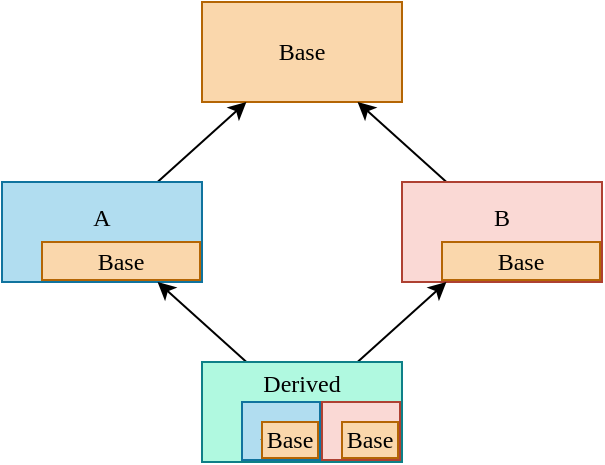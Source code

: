 <mxfile version="22.1.21" type="device">
  <diagram name="Page-1" id="o9wBVmuPF-BfS5Mu2OIw">
    <mxGraphModel dx="471" dy="321" grid="1" gridSize="10" guides="1" tooltips="1" connect="1" arrows="1" fold="1" page="1" pageScale="1" pageWidth="850" pageHeight="1100" math="0" shadow="0">
      <root>
        <mxCell id="0" />
        <mxCell id="1" parent="0" />
        <mxCell id="k8vPMHwsldSHbkCenQTe-2" value="&lt;font face=&quot;consolas&quot;&gt;Base&lt;br&gt;&lt;/font&gt;" style="rounded=0;whiteSpace=wrap;html=1;fillColor=#fad7ac;strokeColor=#b46504;" vertex="1" parent="1">
          <mxGeometry x="360" y="170" width="100" height="50" as="geometry" />
        </mxCell>
        <mxCell id="k8vPMHwsldSHbkCenQTe-15" style="rounded=0;orthogonalLoop=1;jettySize=auto;html=1;" edge="1" parent="1" source="k8vPMHwsldSHbkCenQTe-6" target="k8vPMHwsldSHbkCenQTe-2">
          <mxGeometry relative="1" as="geometry" />
        </mxCell>
        <mxCell id="k8vPMHwsldSHbkCenQTe-6" value="&lt;font face=&quot;consolas&quot;&gt;A&lt;br&gt;&lt;br&gt;&lt;/font&gt;" style="rounded=0;whiteSpace=wrap;html=1;fillColor=#b1ddf0;strokeColor=#10739e;" vertex="1" parent="1">
          <mxGeometry x="260" y="260" width="100" height="50" as="geometry" />
        </mxCell>
        <mxCell id="k8vPMHwsldSHbkCenQTe-17" style="rounded=0;orthogonalLoop=1;jettySize=auto;html=1;" edge="1" parent="1" source="k8vPMHwsldSHbkCenQTe-7" target="k8vPMHwsldSHbkCenQTe-2">
          <mxGeometry relative="1" as="geometry" />
        </mxCell>
        <mxCell id="k8vPMHwsldSHbkCenQTe-7" value="&lt;font face=&quot;consolas&quot;&gt;B&lt;br&gt;&lt;br&gt;&lt;/font&gt;" style="rounded=0;whiteSpace=wrap;html=1;fillColor=#fad9d5;strokeColor=#ae4132;" vertex="1" parent="1">
          <mxGeometry x="460" y="260" width="100" height="50" as="geometry" />
        </mxCell>
        <mxCell id="k8vPMHwsldSHbkCenQTe-8" value="&lt;font face=&quot;consolas&quot;&gt;Base&lt;br&gt;&lt;/font&gt;" style="rounded=0;whiteSpace=wrap;html=1;fillColor=#fad7ac;strokeColor=#b46504;" vertex="1" parent="1">
          <mxGeometry x="280" y="290" width="79" height="19" as="geometry" />
        </mxCell>
        <mxCell id="k8vPMHwsldSHbkCenQTe-9" value="&lt;font face=&quot;consolas&quot;&gt;Base&lt;br&gt;&lt;/font&gt;" style="rounded=0;whiteSpace=wrap;html=1;fillColor=#fad7ac;strokeColor=#b46504;" vertex="1" parent="1">
          <mxGeometry x="480" y="290" width="79" height="19" as="geometry" />
        </mxCell>
        <mxCell id="k8vPMHwsldSHbkCenQTe-18" style="rounded=0;orthogonalLoop=1;jettySize=auto;html=1;" edge="1" parent="1" source="k8vPMHwsldSHbkCenQTe-10" target="k8vPMHwsldSHbkCenQTe-6">
          <mxGeometry relative="1" as="geometry" />
        </mxCell>
        <mxCell id="k8vPMHwsldSHbkCenQTe-19" style="rounded=0;orthogonalLoop=1;jettySize=auto;html=1;" edge="1" parent="1" source="k8vPMHwsldSHbkCenQTe-10" target="k8vPMHwsldSHbkCenQTe-7">
          <mxGeometry relative="1" as="geometry" />
        </mxCell>
        <mxCell id="k8vPMHwsldSHbkCenQTe-10" value="&lt;font face=&quot;consolas&quot;&gt;Derived&lt;br&gt;&lt;br&gt;&lt;br&gt;&lt;/font&gt;" style="rounded=0;whiteSpace=wrap;html=1;fillColor=#B0F9E0;strokeColor=#0E8088;" vertex="1" parent="1">
          <mxGeometry x="360" y="350" width="100" height="50" as="geometry" />
        </mxCell>
        <mxCell id="k8vPMHwsldSHbkCenQTe-11" value="&lt;font face=&quot;consolas&quot;&gt;A&amp;nbsp;&amp;nbsp; &amp;nbsp;&lt;br&gt;&lt;/font&gt;" style="rounded=0;whiteSpace=wrap;html=1;fillColor=#b1ddf0;strokeColor=#10739e;" vertex="1" parent="1">
          <mxGeometry x="380" y="370" width="39" height="29" as="geometry" />
        </mxCell>
        <mxCell id="k8vPMHwsldSHbkCenQTe-12" value="&lt;font face=&quot;consolas&quot;&gt;B&amp;nbsp; &amp;nbsp;&amp;nbsp;&lt;br&gt;&lt;/font&gt;" style="rounded=0;whiteSpace=wrap;html=1;fillColor=#fad9d5;strokeColor=#ae4132;" vertex="1" parent="1">
          <mxGeometry x="420" y="370" width="39" height="29" as="geometry" />
        </mxCell>
        <mxCell id="k8vPMHwsldSHbkCenQTe-13" value="&lt;font face=&quot;consolas&quot;&gt;Base&lt;br&gt;&lt;/font&gt;" style="rounded=0;whiteSpace=wrap;html=1;fillColor=#fad7ac;strokeColor=#b46504;" vertex="1" parent="1">
          <mxGeometry x="390" y="380" width="28" height="18" as="geometry" />
        </mxCell>
        <mxCell id="k8vPMHwsldSHbkCenQTe-14" value="&lt;font face=&quot;consolas&quot;&gt;Base&lt;br&gt;&lt;/font&gt;" style="rounded=0;whiteSpace=wrap;html=1;fillColor=#fad7ac;strokeColor=#b46504;" vertex="1" parent="1">
          <mxGeometry x="430" y="380" width="28" height="18" as="geometry" />
        </mxCell>
      </root>
    </mxGraphModel>
  </diagram>
</mxfile>
